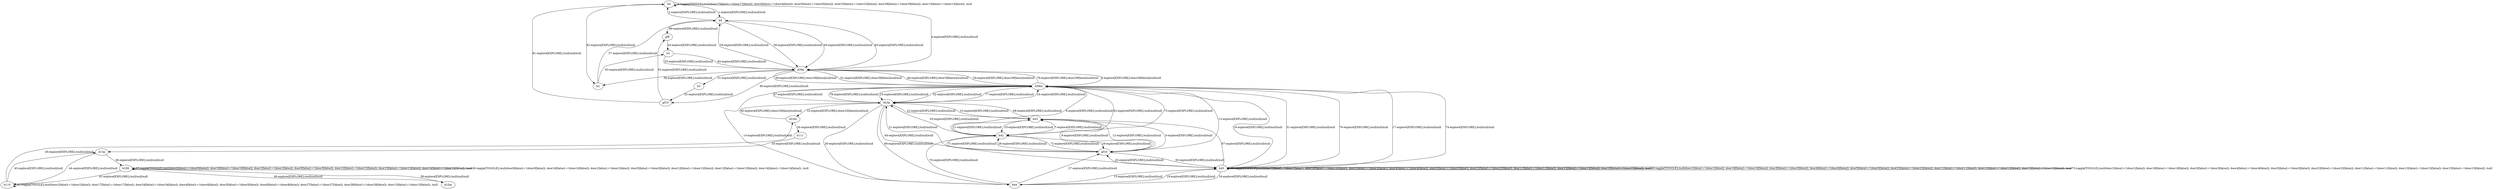 # Total number of goals covered by this test: 2
# b109 --> b109
# b109 --> b110

digraph g {
"b0" -> "b4" [label = "1-explore[EXPLORE];/null/null/null"];
"b4" -> "b0" [label = "2-explore[EXPLORE];/null/null/null"];
"b0" -> "b0" [label = "3-toggle[TOGGLE];/null/door17[false]:=!(door17[false]); door4[false]:=!(door4[false]); door5[false]:=!(door5[false]); door23[false]:=!(door23[false]); door39[false]:=!(door39[false]); door13[false]:=!(door13[false]); /null"];
"b0" -> "d39p" [label = "4-explore[EXPLORE];/null/null/null"];
"d39p" -> "d39m" [label = "5-explore[EXPLORE];/door39[false]/null/null"];
"d39m" -> "b42" [label = "6-explore[EXPLORE];/null/null/null"];
"b42" -> "b43" [label = "7-explore[EXPLORE];/null/null/null"];
"b43" -> "gf16" [label = "8-explore[EXPLORE];/null/null/null"];
"gf16" -> "b43" [label = "9-explore[EXPLORE];/null/null/null"];
"b43" -> "b42" [label = "10-explore[EXPLORE];/null/null/null"];
"b42" -> "b43" [label = "11-explore[EXPLORE];/null/null/null"];
"b43" -> "gf16" [label = "12-explore[EXPLORE];/null/null/null"];
"gf16" -> "d39m" [label = "13-explore[EXPLORE];/null/null/null"];
"d39m" -> "b44" [label = "14-explore[EXPLORE];/null/null/null"];
"b44" -> "b45" [label = "15-explore[EXPLORE];/null/null/null"];
"b45" -> "d39m" [label = "16-explore[EXPLORE];/null/null/null"];
"d39m" -> "b45" [label = "17-explore[EXPLORE];/null/null/null"];
"b45" -> "b44" [label = "18-explore[EXPLORE];/null/null/null"];
"b44" -> "b45" [label = "19-explore[EXPLORE];/null/null/null"];
"b45" -> "gf16" [label = "20-explore[EXPLORE];/null/null/null"];
"gf16" -> "d23p" [label = "21-explore[EXPLORE];/null/null/null"];
"d23p" -> "b43" [label = "22-explore[EXPLORE];/null/null/null"];
"b43" -> "d23p" [label = "23-explore[EXPLORE];/null/null/null"];
"d23p" -> "d39m" [label = "24-explore[EXPLORE];/null/null/null"];
"d39m" -> "d23p" [label = "25-explore[EXPLORE];/null/null/null"];
"d23p" -> "b44" [label = "26-explore[EXPLORE];/null/null/null"];
"b44" -> "gf16" [label = "27-explore[EXPLORE];/null/null/null"];
"gf16" -> "b42" [label = "28-explore[EXPLORE];/null/null/null"];
"b42" -> "gf16" [label = "29-explore[EXPLORE];/null/null/null"];
"gf16" -> "b45" [label = "30-explore[EXPLORE];/null/null/null"];
"b45" -> "d39m" [label = "31-explore[EXPLORE];/null/null/null"];
"d39m" -> "d23p" [label = "32-explore[EXPLORE];/null/null/null"];
"d23p" -> "d23m" [label = "33-explore[EXPLORE];/door23[false]/null/null"];
"d23m" -> "b111" [label = "34-explore[EXPLORE];/null/null/null"];
"b111" -> "d13p" [label = "35-explore[EXPLORE];/null/null/null"];
"d13p" -> "b109" [label = "36-explore[EXPLORE];/null/null/null"];
"b109" -> "b109" [label = "37-toggle[TOGGLE];/null/door0[false]:=!(door0[false]); door16[false]:=!(door16[false]); door1[false]:=!(door1[false]); door5[false]:=!(door5[false]); door12[false]:=!(door12[false]); door13[false]:=!(door13[false]); door14[false]:=!(door14[false]); /null"];
"b109" -> "b109" [label = "38-toggle[TOGGLE];/null/door0[false]:=!(door0[false]); door16[false]:=!(door16[false]); door1[false]:=!(door1[false]); door5[false]:=!(door5[false]); door12[false]:=!(door12[false]); door13[false]:=!(door13[false]); door14[false]:=!(door14[false]); /null"];
"b109" -> "d15m" [label = "39-explore[EXPLORE];/null/null/null"];
"d15m" -> "b109" [label = "40-explore[EXPLORE];/null/null/null"];
"b109" -> "b110" [label = "41-explore[EXPLORE];/null/null/null"];
"b110" -> "b110" [label = "42-toggle[TOGGLE];/null/door1[false]:=!(door1[false]); door17[false]:=!(door17[false]); door34[false]:=!(door34[false]); door4[false]:=!(door4[false]); door5[false]:=!(door5[false]); door8[false]:=!(door8[false]); door27[false]:=!(door27[false]); door28[false]:=!(door28[false]); door13[false]:=!(door13[false]); /null"];
"b110" -> "d13p" [label = "43-explore[EXPLORE];/null/null/null"];
"d13p" -> "b110" [label = "44-explore[EXPLORE];/null/null/null"];
"b110" -> "d23m" [label = "45-explore[EXPLORE];/null/null/null"];
"d23m" -> "d23p" [label = "46-explore[EXPLORE];/door23[false]/null/null"];
"d23p" -> "d39m" [label = "47-explore[EXPLORE];/null/null/null"];
"d39m" -> "d39p" [label = "48-explore[EXPLORE];/door39[false]/null/null"];
"d39p" -> "d39m" [label = "49-explore[EXPLORE];/door39[false]/null/null"];
"d39m" -> "d39p" [label = "50-explore[EXPLORE];/door39[false]/null/null"];
"d39p" -> "b3" [label = "51-explore[EXPLORE];/null/null/null"];
"b3" -> "gf10" [label = "52-explore[EXPLORE];/null/null/null"];
"gf10" -> "gf9" [label = "53-explore[EXPLORE];/null/null/null"];
"gf9" -> "b1" [label = "54-explore[EXPLORE];/null/null/null"];
"b1" -> "d39p" [label = "55-explore[EXPLORE];/null/null/null"];
"d39p" -> "b2" [label = "56-explore[EXPLORE];/null/null/null"];
"b2" -> "b4" [label = "57-explore[EXPLORE];/null/null/null"];
"b4" -> "d39p" [label = "58-explore[EXPLORE];/null/null/null"];
"d39p" -> "b4" [label = "59-explore[EXPLORE];/null/null/null"];
"b4" -> "d39p" [label = "60-explore[EXPLORE];/null/null/null"];
"d39p" -> "d39m" [label = "61-explore[EXPLORE];/door39[false]/null/null"];
"d39m" -> "b42" [label = "62-explore[EXPLORE];/null/null/null"];
"b42" -> "d23p" [label = "63-explore[EXPLORE];/null/null/null"];
"d23p" -> "b45" [label = "64-explore[EXPLORE];/null/null/null"];
"b45" -> "b45" [label = "65-toggle[TOGGLE];/null/door1[false]:=!(door1[false]); door18[false]:=!(door18[false]); door3[false]:=!(door3[false]); door4[false]:=!(door4[false]); door5[false]:=!(door5[false]); door23[false]:=!(door23[false]); door11[false]:=!(door11[false]); door13[false]:=!(door13[false]); door15[false]:=!(door15[false]); /null"];
"b45" -> "b45" [label = "66-toggle[TOGGLE];/null/door1[false]:=!(door1[false]); door18[false]:=!(door18[false]); door3[false]:=!(door3[false]); door4[false]:=!(door4[false]); door5[false]:=!(door5[false]); door23[false]:=!(door23[false]); door11[false]:=!(door11[false]); door13[false]:=!(door13[false]); door15[false]:=!(door15[false]); /null"];
"b45" -> "b43" [label = "67-explore[EXPLORE];/null/null/null"];
"b43" -> "d23p" [label = "68-explore[EXPLORE];/null/null/null"];
"d23p" -> "b44" [label = "69-explore[EXPLORE];/null/null/null"];
"b44" -> "b42" [label = "70-explore[EXPLORE];/null/null/null"];
"b42" -> "gf16" [label = "71-explore[EXPLORE];/null/null/null"];
"gf16" -> "b42" [label = "72-explore[EXPLORE];/null/null/null"];
"b42" -> "d39m" [label = "73-explore[EXPLORE];/null/null/null"];
"d39m" -> "b45" [label = "74-explore[EXPLORE];/null/null/null"];
"b45" -> "b45" [label = "75-toggle[TOGGLE];/null/door1[false]:=!(door1[false]); door18[false]:=!(door18[false]); door3[false]:=!(door3[false]); door4[false]:=!(door4[false]); door5[false]:=!(door5[false]); door23[false]:=!(door23[false]); door11[false]:=!(door11[false]); door13[false]:=!(door13[false]); door15[false]:=!(door15[false]); /null"];
"b45" -> "d39m" [label = "76-explore[EXPLORE];/null/null/null"];
"d39m" -> "d23p" [label = "77-explore[EXPLORE];/null/null/null"];
"d23p" -> "d39m" [label = "78-explore[EXPLORE];/null/null/null"];
"d39m" -> "d39p" [label = "79-explore[EXPLORE];/door39[false]/null/null"];
"d39p" -> "gf10" [label = "80-explore[EXPLORE];/null/null/null"];
"gf10" -> "b0" [label = "81-explore[EXPLORE];/null/null/null"];
"b0" -> "b2" [label = "82-explore[EXPLORE];/null/null/null"];
"b2" -> "b1" [label = "83-explore[EXPLORE];/null/null/null"];
"b1" -> "d39p" [label = "84-explore[EXPLORE];/null/null/null"];
"d39p" -> "b4" [label = "85-explore[EXPLORE];/null/null/null"];
"b4" -> "gf9" [label = "86-explore[EXPLORE];/null/null/null"];
}